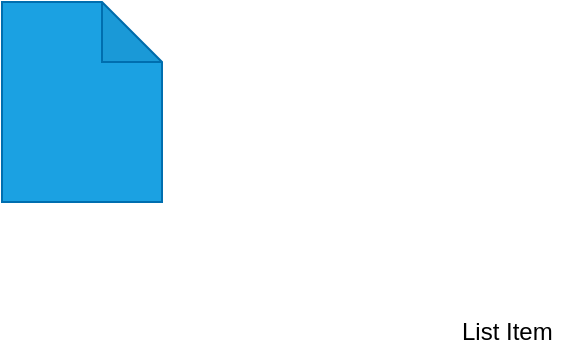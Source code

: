 <mxfile>
    <diagram id="mRirgaTa2sV68KY89vE6" name="第 1 页">
        <mxGraphModel dx="819" dy="500" grid="0" gridSize="10" guides="1" tooltips="1" connect="1" arrows="1" fold="1" page="1" pageScale="1" pageWidth="827" pageHeight="1169" background="#ffffff" math="0" shadow="0">
            <root>
                <mxCell id="0"/>
                <mxCell id="1" parent="0"/>
                <mxCell id="2" value="List Item" style="text;strokeColor=none;fillColor=none;align=left;verticalAlign=top;spacingLeft=4;spacingRight=4;overflow=hidden;rotatable=0;points=[[0,0.5],[1,0.5]];portConstraint=eastwest;" vertex="1" parent="1">
                    <mxGeometry x="389" y="246" width="60" height="26" as="geometry"/>
                </mxCell>
                <mxCell id="9" value="" style="shape=note;whiteSpace=wrap;html=1;backgroundOutline=1;darkOpacity=0.05;fillColor=#1ba1e2;strokeColor=#006EAF;fontColor=#ffffff;" vertex="1" parent="1">
                    <mxGeometry x="165" y="95" width="80" height="100" as="geometry"/>
                </mxCell>
            </root>
        </mxGraphModel>
    </diagram>
</mxfile>